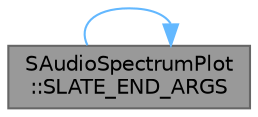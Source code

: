 digraph "SAudioSpectrumPlot::SLATE_END_ARGS"
{
 // INTERACTIVE_SVG=YES
 // LATEX_PDF_SIZE
  bgcolor="transparent";
  edge [fontname=Helvetica,fontsize=10,labelfontname=Helvetica,labelfontsize=10];
  node [fontname=Helvetica,fontsize=10,shape=box,height=0.2,width=0.4];
  rankdir="RL";
  Node1 [id="Node000001",label="SAudioSpectrumPlot\l::SLATE_END_ARGS",height=0.2,width=0.4,color="gray40", fillcolor="grey60", style="filled", fontcolor="black",tooltip="Constructs this widget with InArgs."];
  Node1 -> Node1 [id="edge1_Node000001_Node000001",dir="back",color="steelblue1",style="solid",tooltip=" "];
}
